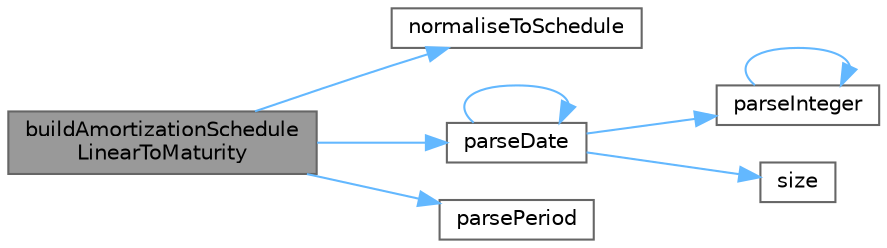 digraph "buildAmortizationScheduleLinearToMaturity"
{
 // INTERACTIVE_SVG=YES
 // LATEX_PDF_SIZE
  bgcolor="transparent";
  edge [fontname=Helvetica,fontsize=10,labelfontname=Helvetica,labelfontsize=10];
  node [fontname=Helvetica,fontsize=10,shape=box,height=0.2,width=0.4];
  rankdir="LR";
  Node1 [label="buildAmortizationSchedule\lLinearToMaturity",height=0.2,width=0.4,color="gray40", fillcolor="grey60", style="filled", fontcolor="black",tooltip=" "];
  Node1 -> Node2 [color="steelblue1",style="solid"];
  Node2 [label="normaliseToSchedule",height=0.2,width=0.4,color="grey40", fillcolor="white", style="filled",URL="$namespaceore_1_1data.html#a05260d9174de60219e7cd128e76819f0",tooltip=" "];
  Node1 -> Node3 [color="steelblue1",style="solid"];
  Node3 [label="parseDate",height=0.2,width=0.4,color="grey40", fillcolor="white", style="filled",URL="$group__utilities.html#ga59b5fdda574d90facae95dec2d13040d",tooltip="Convert std::string to QuantLib::Date."];
  Node3 -> Node3 [color="steelblue1",style="solid"];
  Node3 -> Node4 [color="steelblue1",style="solid"];
  Node4 [label="parseInteger",height=0.2,width=0.4,color="grey40", fillcolor="white", style="filled",URL="$group__utilities.html#gaecd67eda4fb5f4859bb8f6d383547721",tooltip="Convert text to QuantLib::Integer."];
  Node4 -> Node4 [color="steelblue1",style="solid"];
  Node3 -> Node5 [color="steelblue1",style="solid"];
  Node5 [label="size",height=0.2,width=0.4,color="grey40", fillcolor="white", style="filled",URL="$namespaceore_1_1data.html#a777e216dee6069b548bb87da7152699e",tooltip=" "];
  Node1 -> Node6 [color="steelblue1",style="solid"];
  Node6 [label="parsePeriod",height=0.2,width=0.4,color="grey40", fillcolor="white", style="filled",URL="$group__utilities.html#ga8e0623e2cb01e250e9cfec4619256208",tooltip="Convert text to QuantLib::Period."];
}
